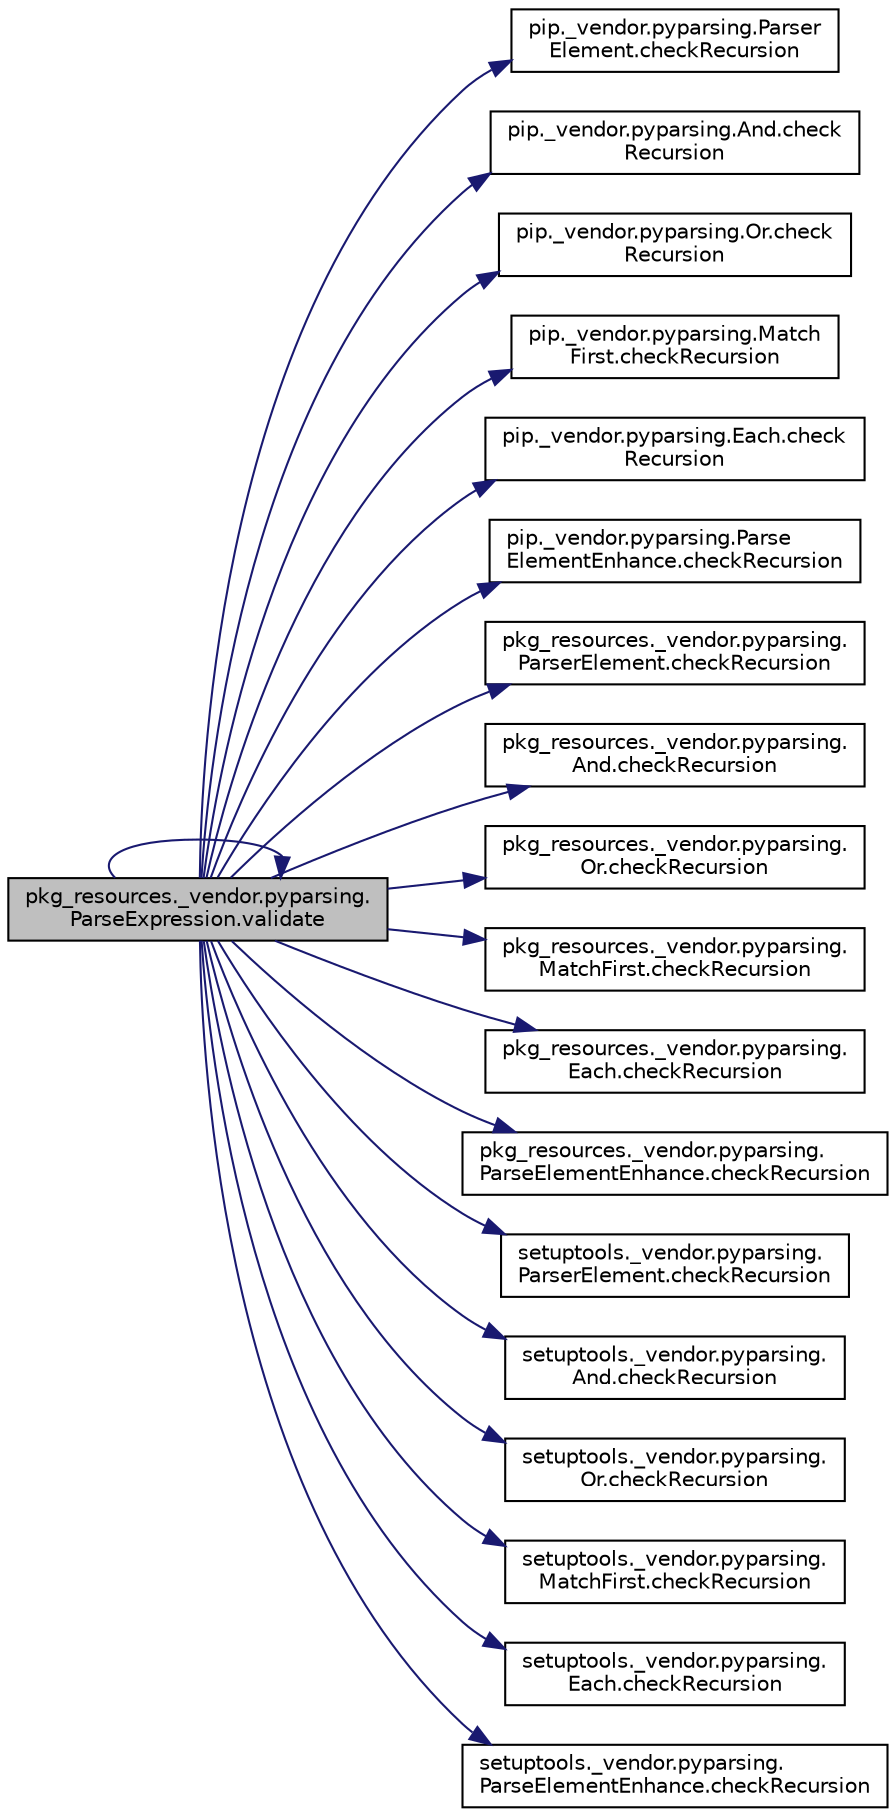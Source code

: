 digraph "pkg_resources._vendor.pyparsing.ParseExpression.validate"
{
 // LATEX_PDF_SIZE
  edge [fontname="Helvetica",fontsize="10",labelfontname="Helvetica",labelfontsize="10"];
  node [fontname="Helvetica",fontsize="10",shape=record];
  rankdir="LR";
  Node1 [label="pkg_resources._vendor.pyparsing.\lParseExpression.validate",height=0.2,width=0.4,color="black", fillcolor="grey75", style="filled", fontcolor="black",tooltip=" "];
  Node1 -> Node2 [color="midnightblue",fontsize="10",style="solid",fontname="Helvetica"];
  Node2 [label="pip._vendor.pyparsing.Parser\lElement.checkRecursion",height=0.2,width=0.4,color="black", fillcolor="white", style="filled",URL="$df/d7f/classpip_1_1__vendor_1_1pyparsing_1_1_parser_element.html#a947fc3c1ebb2836f2050867d0189c8fc",tooltip=" "];
  Node1 -> Node3 [color="midnightblue",fontsize="10",style="solid",fontname="Helvetica"];
  Node3 [label="pip._vendor.pyparsing.And.check\lRecursion",height=0.2,width=0.4,color="black", fillcolor="white", style="filled",URL="$d7/d75/classpip_1_1__vendor_1_1pyparsing_1_1_and.html#a09c80e72c4ffe432c83244c517e5bcbf",tooltip=" "];
  Node1 -> Node4 [color="midnightblue",fontsize="10",style="solid",fontname="Helvetica"];
  Node4 [label="pip._vendor.pyparsing.Or.check\lRecursion",height=0.2,width=0.4,color="black", fillcolor="white", style="filled",URL="$dd/d35/classpip_1_1__vendor_1_1pyparsing_1_1_or.html#a2410615b409f32350f28a0be86eb6305",tooltip=" "];
  Node1 -> Node5 [color="midnightblue",fontsize="10",style="solid",fontname="Helvetica"];
  Node5 [label="pip._vendor.pyparsing.Match\lFirst.checkRecursion",height=0.2,width=0.4,color="black", fillcolor="white", style="filled",URL="$d6/d76/classpip_1_1__vendor_1_1pyparsing_1_1_match_first.html#acff2e632bdbd495e6145a55896b41f0a",tooltip=" "];
  Node1 -> Node6 [color="midnightblue",fontsize="10",style="solid",fontname="Helvetica"];
  Node6 [label="pip._vendor.pyparsing.Each.check\lRecursion",height=0.2,width=0.4,color="black", fillcolor="white", style="filled",URL="$df/dd5/classpip_1_1__vendor_1_1pyparsing_1_1_each.html#ad88aa755a6b54c69ddf5e01ec8d2836d",tooltip=" "];
  Node1 -> Node7 [color="midnightblue",fontsize="10",style="solid",fontname="Helvetica"];
  Node7 [label="pip._vendor.pyparsing.Parse\lElementEnhance.checkRecursion",height=0.2,width=0.4,color="black", fillcolor="white", style="filled",URL="$da/df0/classpip_1_1__vendor_1_1pyparsing_1_1_parse_element_enhance.html#a8696ae672b44edff60dda1f1cb9ea384",tooltip=" "];
  Node1 -> Node8 [color="midnightblue",fontsize="10",style="solid",fontname="Helvetica"];
  Node8 [label="pkg_resources._vendor.pyparsing.\lParserElement.checkRecursion",height=0.2,width=0.4,color="black", fillcolor="white", style="filled",URL="$de/df0/classpkg__resources_1_1__vendor_1_1pyparsing_1_1_parser_element.html#a8c96b900eab7bdbc4d996ab9b7d16069",tooltip=" "];
  Node1 -> Node9 [color="midnightblue",fontsize="10",style="solid",fontname="Helvetica"];
  Node9 [label="pkg_resources._vendor.pyparsing.\lAnd.checkRecursion",height=0.2,width=0.4,color="black", fillcolor="white", style="filled",URL="$d3/dbf/classpkg__resources_1_1__vendor_1_1pyparsing_1_1_and.html#afb57cdf369ab2c8b6410420ab31990ad",tooltip=" "];
  Node1 -> Node10 [color="midnightblue",fontsize="10",style="solid",fontname="Helvetica"];
  Node10 [label="pkg_resources._vendor.pyparsing.\lOr.checkRecursion",height=0.2,width=0.4,color="black", fillcolor="white", style="filled",URL="$d8/d5b/classpkg__resources_1_1__vendor_1_1pyparsing_1_1_or.html#ab91469b6c2dca271fb8dd0e5e25acbfd",tooltip=" "];
  Node1 -> Node11 [color="midnightblue",fontsize="10",style="solid",fontname="Helvetica"];
  Node11 [label="pkg_resources._vendor.pyparsing.\lMatchFirst.checkRecursion",height=0.2,width=0.4,color="black", fillcolor="white", style="filled",URL="$d6/d2c/classpkg__resources_1_1__vendor_1_1pyparsing_1_1_match_first.html#addab39b620dc0ddd580d497248827dd3",tooltip=" "];
  Node1 -> Node12 [color="midnightblue",fontsize="10",style="solid",fontname="Helvetica"];
  Node12 [label="pkg_resources._vendor.pyparsing.\lEach.checkRecursion",height=0.2,width=0.4,color="black", fillcolor="white", style="filled",URL="$df/d08/classpkg__resources_1_1__vendor_1_1pyparsing_1_1_each.html#a81a5097b601ac0ab5fe3a8b39532625e",tooltip=" "];
  Node1 -> Node13 [color="midnightblue",fontsize="10",style="solid",fontname="Helvetica"];
  Node13 [label="pkg_resources._vendor.pyparsing.\lParseElementEnhance.checkRecursion",height=0.2,width=0.4,color="black", fillcolor="white", style="filled",URL="$d4/d4b/classpkg__resources_1_1__vendor_1_1pyparsing_1_1_parse_element_enhance.html#a2011260e258d3f1dc75bfc090a7d70fd",tooltip=" "];
  Node1 -> Node14 [color="midnightblue",fontsize="10",style="solid",fontname="Helvetica"];
  Node14 [label="setuptools._vendor.pyparsing.\lParserElement.checkRecursion",height=0.2,width=0.4,color="black", fillcolor="white", style="filled",URL="$d9/d25/classsetuptools_1_1__vendor_1_1pyparsing_1_1_parser_element.html#a44ad5922689943f83c7d3b058f703175",tooltip=" "];
  Node1 -> Node15 [color="midnightblue",fontsize="10",style="solid",fontname="Helvetica"];
  Node15 [label="setuptools._vendor.pyparsing.\lAnd.checkRecursion",height=0.2,width=0.4,color="black", fillcolor="white", style="filled",URL="$d4/d33/classsetuptools_1_1__vendor_1_1pyparsing_1_1_and.html#ab30ab396462a7d5f0ee26d0a9f429c3f",tooltip=" "];
  Node1 -> Node16 [color="midnightblue",fontsize="10",style="solid",fontname="Helvetica"];
  Node16 [label="setuptools._vendor.pyparsing.\lOr.checkRecursion",height=0.2,width=0.4,color="black", fillcolor="white", style="filled",URL="$dd/dba/classsetuptools_1_1__vendor_1_1pyparsing_1_1_or.html#a3e7cea25c071116e2554f41c8bdc65d6",tooltip=" "];
  Node1 -> Node17 [color="midnightblue",fontsize="10",style="solid",fontname="Helvetica"];
  Node17 [label="setuptools._vendor.pyparsing.\lMatchFirst.checkRecursion",height=0.2,width=0.4,color="black", fillcolor="white", style="filled",URL="$d1/d81/classsetuptools_1_1__vendor_1_1pyparsing_1_1_match_first.html#a5376c92c60f069f53e8ad95cebde5c79",tooltip=" "];
  Node1 -> Node18 [color="midnightblue",fontsize="10",style="solid",fontname="Helvetica"];
  Node18 [label="setuptools._vendor.pyparsing.\lEach.checkRecursion",height=0.2,width=0.4,color="black", fillcolor="white", style="filled",URL="$d5/d19/classsetuptools_1_1__vendor_1_1pyparsing_1_1_each.html#aaf13836b8856390839ae5025f3424af6",tooltip=" "];
  Node1 -> Node19 [color="midnightblue",fontsize="10",style="solid",fontname="Helvetica"];
  Node19 [label="setuptools._vendor.pyparsing.\lParseElementEnhance.checkRecursion",height=0.2,width=0.4,color="black", fillcolor="white", style="filled",URL="$d2/daf/classsetuptools_1_1__vendor_1_1pyparsing_1_1_parse_element_enhance.html#ab715c1325eac2f7815c4db6afd6b7fe2",tooltip=" "];
  Node1 -> Node1 [color="midnightblue",fontsize="10",style="solid",fontname="Helvetica"];
}
